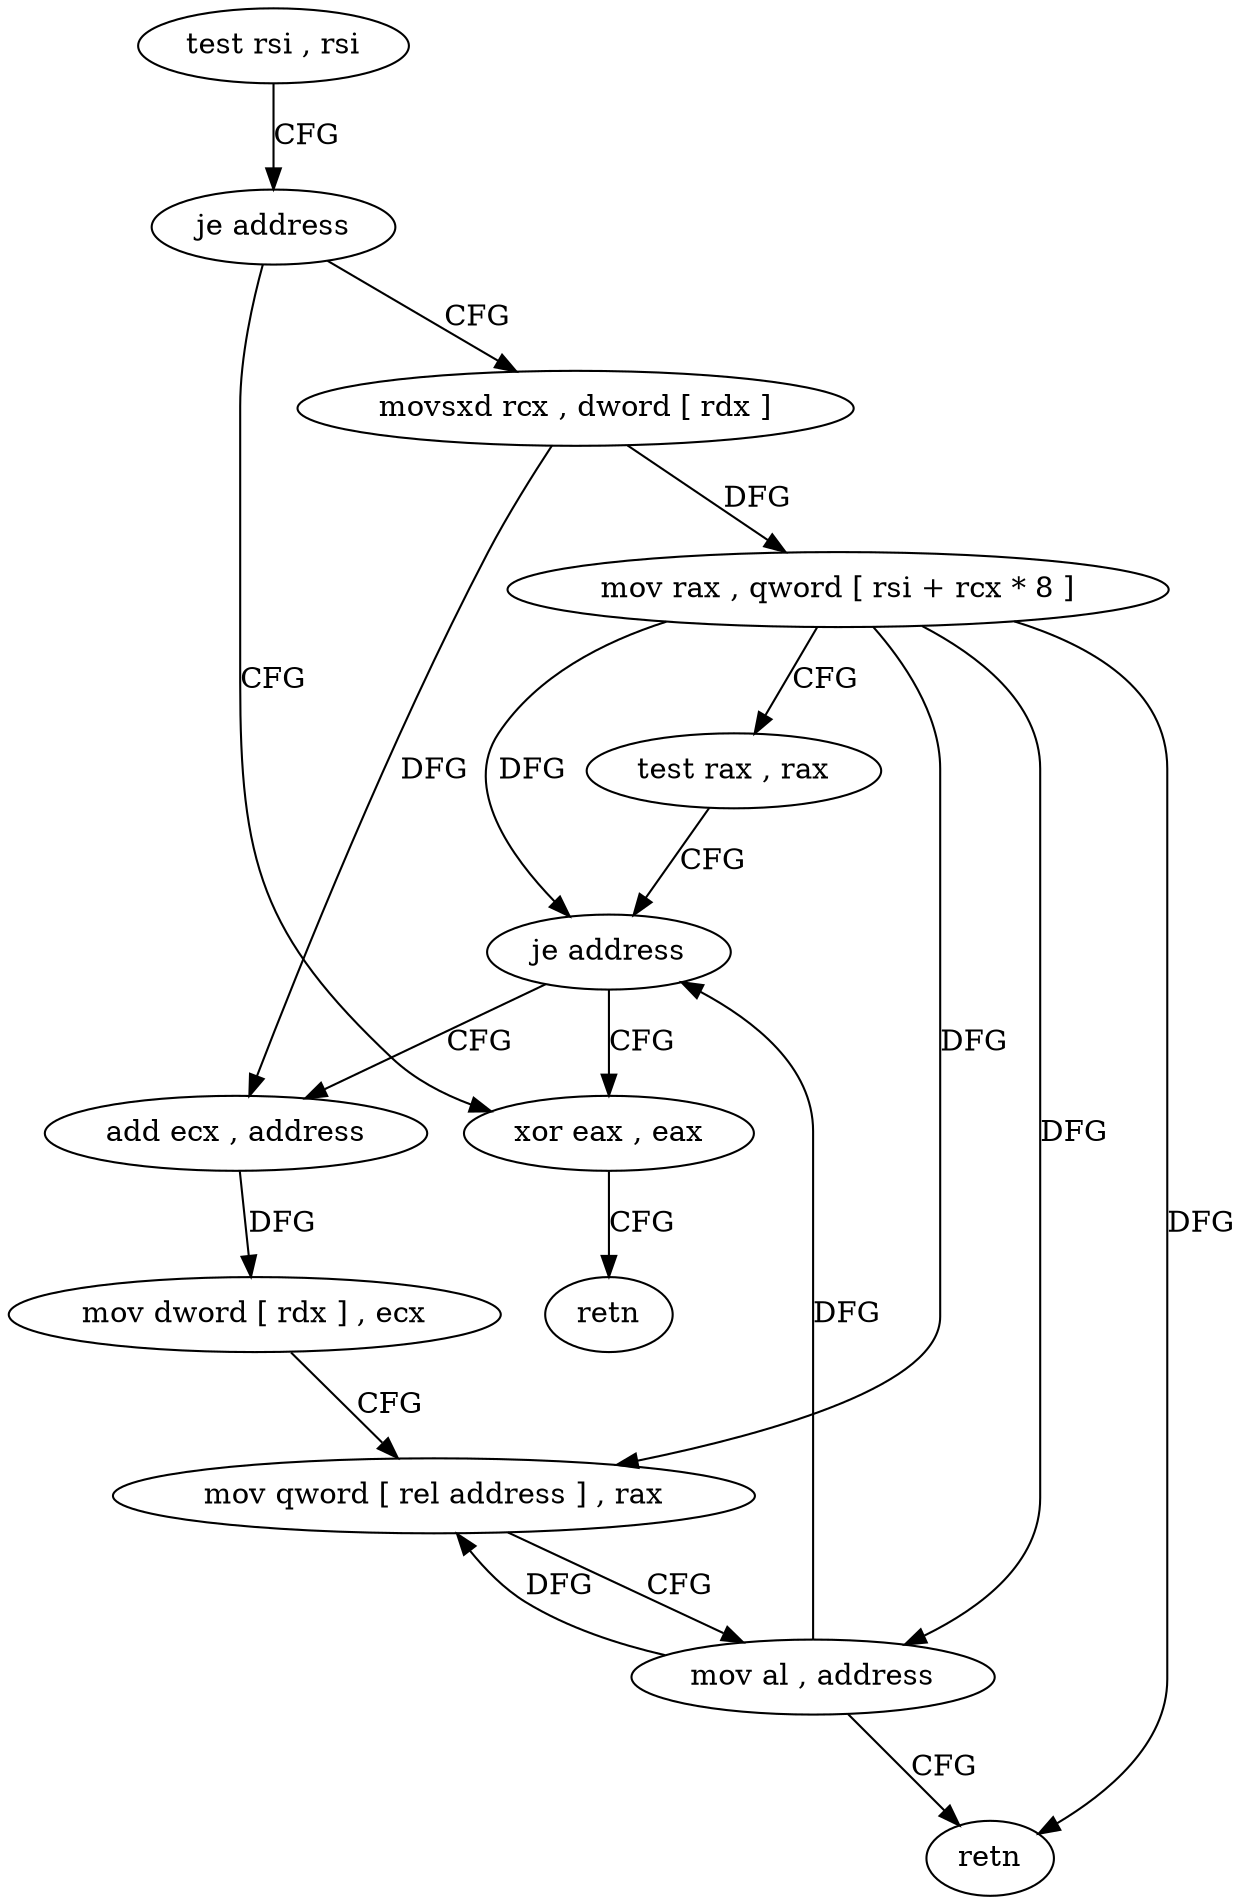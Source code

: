 digraph "func" {
"4244368" [label = "test rsi , rsi" ]
"4244371" [label = "je address" ]
"4244400" [label = "xor eax , eax" ]
"4244373" [label = "movsxd rcx , dword [ rdx ]" ]
"4244402" [label = "retn" ]
"4244376" [label = "mov rax , qword [ rsi + rcx * 8 ]" ]
"4244380" [label = "test rax , rax" ]
"4244383" [label = "je address" ]
"4244385" [label = "add ecx , address" ]
"4244388" [label = "mov dword [ rdx ] , ecx" ]
"4244390" [label = "mov qword [ rel address ] , rax" ]
"4244397" [label = "mov al , address" ]
"4244399" [label = "retn" ]
"4244368" -> "4244371" [ label = "CFG" ]
"4244371" -> "4244400" [ label = "CFG" ]
"4244371" -> "4244373" [ label = "CFG" ]
"4244400" -> "4244402" [ label = "CFG" ]
"4244373" -> "4244376" [ label = "DFG" ]
"4244373" -> "4244385" [ label = "DFG" ]
"4244376" -> "4244380" [ label = "CFG" ]
"4244376" -> "4244383" [ label = "DFG" ]
"4244376" -> "4244390" [ label = "DFG" ]
"4244376" -> "4244397" [ label = "DFG" ]
"4244376" -> "4244399" [ label = "DFG" ]
"4244380" -> "4244383" [ label = "CFG" ]
"4244383" -> "4244400" [ label = "CFG" ]
"4244383" -> "4244385" [ label = "CFG" ]
"4244385" -> "4244388" [ label = "DFG" ]
"4244388" -> "4244390" [ label = "CFG" ]
"4244390" -> "4244397" [ label = "CFG" ]
"4244397" -> "4244399" [ label = "CFG" ]
"4244397" -> "4244383" [ label = "DFG" ]
"4244397" -> "4244390" [ label = "DFG" ]
}
